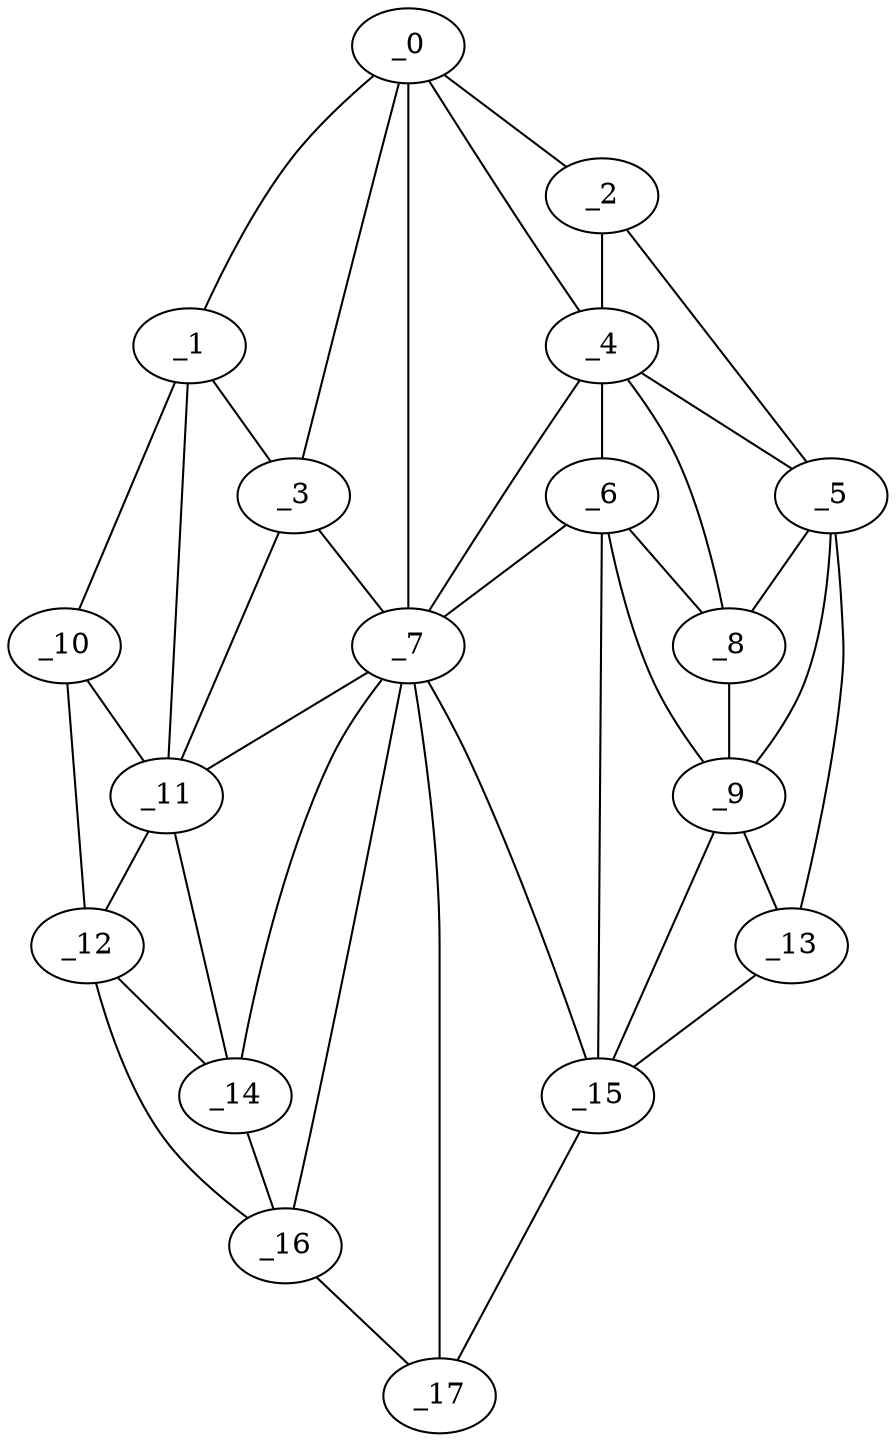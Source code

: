 graph "obj48__105.gxl" {
	_0	 [x=43,
		y=72];
	_1	 [x=48,
		y=80];
	_0 -- _1	 [valence=1];
	_2	 [x=50,
		y=8];
	_0 -- _2	 [valence=1];
	_3	 [x=53,
		y=72];
	_0 -- _3	 [valence=2];
	_4	 [x=55,
		y=19];
	_0 -- _4	 [valence=2];
	_7	 [x=65,
		y=63];
	_0 -- _7	 [valence=2];
	_1 -- _3	 [valence=1];
	_10	 [x=84,
		y=125];
	_1 -- _10	 [valence=1];
	_11	 [x=93,
		y=110];
	_1 -- _11	 [valence=2];
	_2 -- _4	 [valence=2];
	_5	 [x=58,
		y=2];
	_2 -- _5	 [valence=1];
	_3 -- _7	 [valence=1];
	_3 -- _11	 [valence=2];
	_4 -- _5	 [valence=1];
	_6	 [x=60,
		y=21];
	_4 -- _6	 [valence=2];
	_4 -- _7	 [valence=1];
	_8	 [x=68,
		y=10];
	_4 -- _8	 [valence=2];
	_5 -- _8	 [valence=2];
	_9	 [x=84,
		y=9];
	_5 -- _9	 [valence=2];
	_13	 [x=100,
		y=8];
	_5 -- _13	 [valence=1];
	_6 -- _7	 [valence=1];
	_6 -- _8	 [valence=1];
	_6 -- _9	 [valence=1];
	_15	 [x=108,
		y=29];
	_6 -- _15	 [valence=2];
	_7 -- _11	 [valence=1];
	_14	 [x=101,
		y=101];
	_7 -- _14	 [valence=2];
	_7 -- _15	 [valence=2];
	_16	 [x=113,
		y=82];
	_7 -- _16	 [valence=1];
	_17	 [x=115,
		y=56];
	_7 -- _17	 [valence=2];
	_8 -- _9	 [valence=1];
	_9 -- _13	 [valence=1];
	_9 -- _15	 [valence=2];
	_10 -- _11	 [valence=2];
	_12	 [x=98,
		y=108];
	_10 -- _12	 [valence=1];
	_11 -- _12	 [valence=2];
	_11 -- _14	 [valence=1];
	_12 -- _14	 [valence=2];
	_12 -- _16	 [valence=1];
	_13 -- _15	 [valence=1];
	_14 -- _16	 [valence=1];
	_15 -- _17	 [valence=1];
	_16 -- _17	 [valence=1];
}
